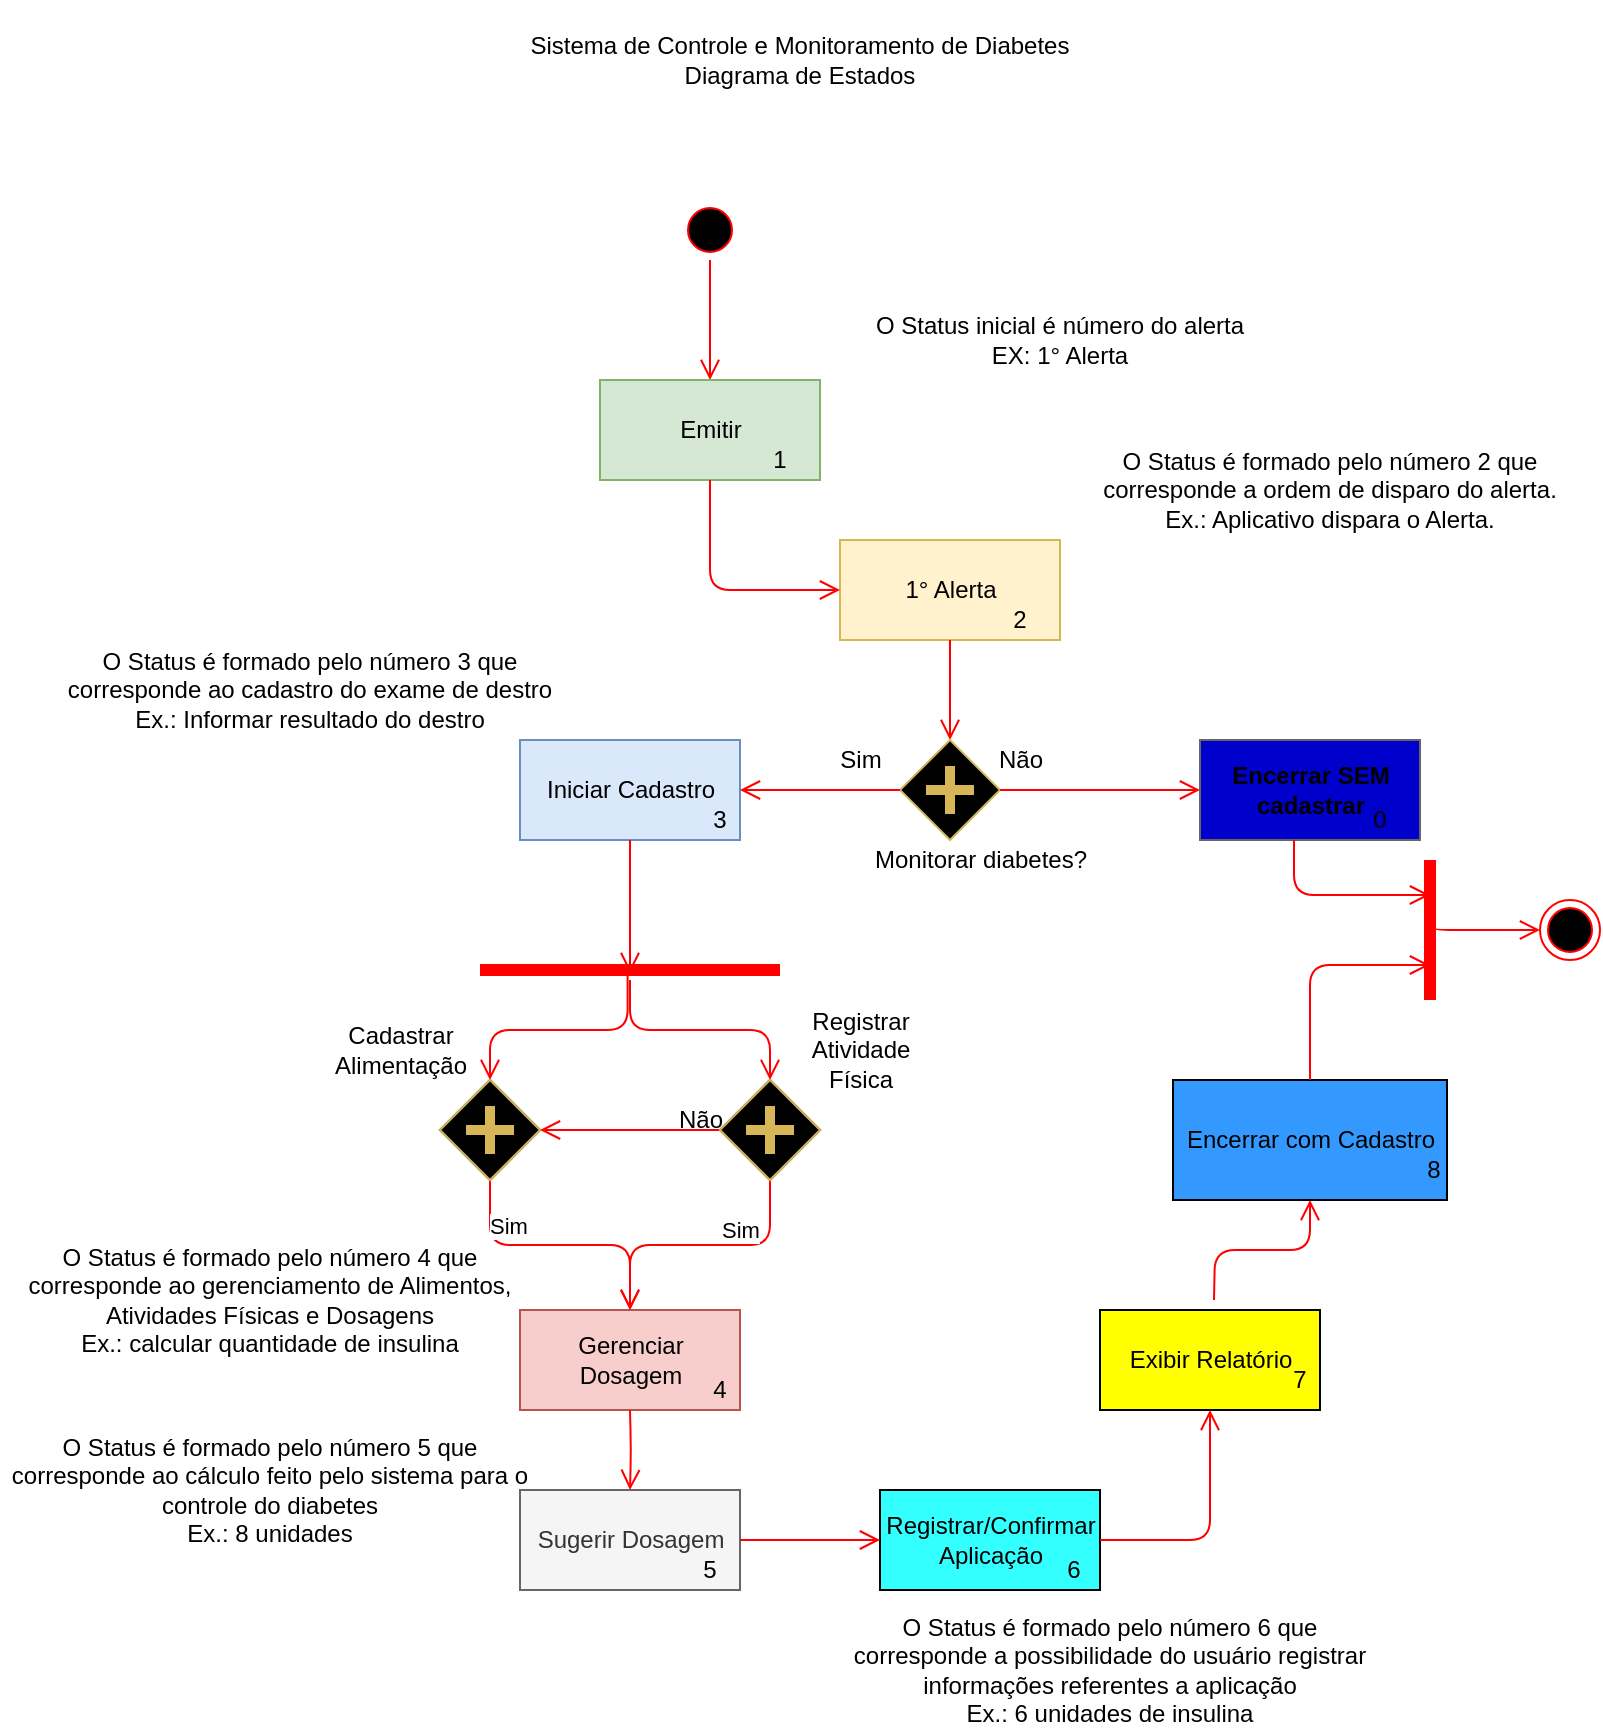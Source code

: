 <mxfile version="14.4.4" type="github">
  <diagram id="cZAnSPEwNa8-6qzHbwGN" name="Page-1">
    <mxGraphModel dx="1021" dy="500" grid="1" gridSize="10" guides="1" tooltips="1" connect="1" arrows="1" fold="1" page="1" pageScale="1" pageWidth="827" pageHeight="1169" math="0" shadow="0">
      <root>
        <mxCell id="0" />
        <mxCell id="1" parent="0" />
        <mxCell id="D2gjq3sX-v1_Xfu4iwsn-1" value="Sistema de Controle e Monitoramento de Diabetes&lt;br&gt;Diagrama de Estados" style="text;html=1;strokeColor=none;fillColor=none;align=center;verticalAlign=middle;whiteSpace=wrap;rounded=0;" vertex="1" parent="1">
          <mxGeometry x="263" width="300" height="60" as="geometry" />
        </mxCell>
        <mxCell id="D2gjq3sX-v1_Xfu4iwsn-2" value="" style="ellipse;html=1;shape=startState;fillColor=#000000;strokeColor=#ff0000;" vertex="1" parent="1">
          <mxGeometry x="353" y="100" width="30" height="30" as="geometry" />
        </mxCell>
        <mxCell id="D2gjq3sX-v1_Xfu4iwsn-3" value="" style="edgeStyle=orthogonalEdgeStyle;html=1;verticalAlign=bottom;endArrow=open;endSize=8;strokeColor=#ff0000;" edge="1" source="D2gjq3sX-v1_Xfu4iwsn-2" parent="1">
          <mxGeometry relative="1" as="geometry">
            <mxPoint x="368" y="190" as="targetPoint" />
          </mxGeometry>
        </mxCell>
        <mxCell id="D2gjq3sX-v1_Xfu4iwsn-4" value="Emitir" style="html=1;fillColor=#d5e8d4;strokeColor=#82b366;" vertex="1" parent="1">
          <mxGeometry x="313" y="190" width="110" height="50" as="geometry" />
        </mxCell>
        <mxCell id="D2gjq3sX-v1_Xfu4iwsn-7" value="1" style="text;html=1;strokeColor=none;fillColor=none;align=center;verticalAlign=middle;whiteSpace=wrap;rounded=0;" vertex="1" parent="1">
          <mxGeometry x="383" y="220" width="40" height="20" as="geometry" />
        </mxCell>
        <mxCell id="D2gjq3sX-v1_Xfu4iwsn-8" value="O Status inicial é número do alerta&lt;br&gt;EX: 1° Alerta" style="text;html=1;strokeColor=none;fillColor=none;align=center;verticalAlign=middle;whiteSpace=wrap;rounded=0;" vertex="1" parent="1">
          <mxGeometry x="443" y="160" width="200" height="20" as="geometry" />
        </mxCell>
        <mxCell id="D2gjq3sX-v1_Xfu4iwsn-9" value="1° Alerta" style="html=1;fillColor=#fff2cc;strokeColor=#d6b656;" vertex="1" parent="1">
          <mxGeometry x="433" y="270" width="110" height="50" as="geometry" />
        </mxCell>
        <mxCell id="D2gjq3sX-v1_Xfu4iwsn-11" value="" style="edgeStyle=orthogonalEdgeStyle;html=1;verticalAlign=bottom;endArrow=open;endSize=8;strokeColor=#ff0000;entryX=0;entryY=0.5;entryDx=0;entryDy=0;exitX=0.5;exitY=1;exitDx=0;exitDy=0;" edge="1" parent="1" source="D2gjq3sX-v1_Xfu4iwsn-4" target="D2gjq3sX-v1_Xfu4iwsn-9">
          <mxGeometry relative="1" as="geometry">
            <mxPoint x="378" y="200" as="targetPoint" />
            <mxPoint x="378" y="140" as="sourcePoint" />
          </mxGeometry>
        </mxCell>
        <mxCell id="D2gjq3sX-v1_Xfu4iwsn-12" value="2" style="text;html=1;strokeColor=none;fillColor=none;align=center;verticalAlign=middle;whiteSpace=wrap;rounded=0;" vertex="1" parent="1">
          <mxGeometry x="503" y="300" width="40" height="20" as="geometry" />
        </mxCell>
        <mxCell id="D2gjq3sX-v1_Xfu4iwsn-13" value="O Status é formado pelo número 2 que corresponde a ordem de disparo do alerta.&lt;br&gt;Ex.: Aplicativo dispara o Alerta." style="text;html=1;strokeColor=none;fillColor=none;align=center;verticalAlign=middle;whiteSpace=wrap;rounded=0;shadow=0;" vertex="1" parent="1">
          <mxGeometry x="543" y="220" width="270" height="50" as="geometry" />
        </mxCell>
        <mxCell id="D2gjq3sX-v1_Xfu4iwsn-15" value="&lt;b&gt;&lt;font color=&quot;#000000&quot;&gt;Encerrar SEM &lt;br&gt;cadastrar&lt;/font&gt;&lt;/b&gt;" style="html=1;strokeColor=#666666;fontColor=#333333;fillColor=#0000CC;" vertex="1" parent="1">
          <mxGeometry x="613" y="370" width="110" height="50" as="geometry" />
        </mxCell>
        <mxCell id="D2gjq3sX-v1_Xfu4iwsn-16" value="" style="edgeStyle=orthogonalEdgeStyle;html=1;verticalAlign=bottom;endArrow=open;endSize=8;strokeColor=#ff0000;entryX=0.5;entryY=0;entryDx=0;entryDy=0;exitX=0.5;exitY=1;exitDx=0;exitDy=0;" edge="1" parent="1" target="D2gjq3sX-v1_Xfu4iwsn-25" source="D2gjq3sX-v1_Xfu4iwsn-9">
          <mxGeometry relative="1" as="geometry">
            <mxPoint x="533" y="280" as="targetPoint" />
            <mxPoint x="523" y="320" as="sourcePoint" />
          </mxGeometry>
        </mxCell>
        <mxCell id="D2gjq3sX-v1_Xfu4iwsn-17" value="0" style="text;html=1;strokeColor=none;fillColor=none;align=center;verticalAlign=middle;whiteSpace=wrap;rounded=0;" vertex="1" parent="1">
          <mxGeometry x="683" y="400" width="40" height="20" as="geometry" />
        </mxCell>
        <mxCell id="D2gjq3sX-v1_Xfu4iwsn-19" value="" style="edgeStyle=orthogonalEdgeStyle;html=1;verticalAlign=bottom;endArrow=open;endSize=8;strokeColor=#ff0000;entryX=0.25;entryY=0.5;entryDx=0;entryDy=0;entryPerimeter=0;" edge="1" parent="1" target="D2gjq3sX-v1_Xfu4iwsn-74">
          <mxGeometry relative="1" as="geometry">
            <mxPoint x="623" y="405" as="targetPoint" />
            <mxPoint x="660" y="420" as="sourcePoint" />
            <Array as="points">
              <mxPoint x="660" y="420" />
              <mxPoint x="660" y="448" />
            </Array>
          </mxGeometry>
        </mxCell>
        <mxCell id="D2gjq3sX-v1_Xfu4iwsn-20" value="Iniciar Cadastro" style="html=1;fillColor=#dae8fc;strokeColor=#6c8ebf;" vertex="1" parent="1">
          <mxGeometry x="273" y="370" width="110" height="50" as="geometry" />
        </mxCell>
        <mxCell id="D2gjq3sX-v1_Xfu4iwsn-21" value="3" style="text;html=1;strokeColor=none;fillColor=none;align=center;verticalAlign=middle;whiteSpace=wrap;rounded=0;" vertex="1" parent="1">
          <mxGeometry x="353" y="400" width="40" height="20" as="geometry" />
        </mxCell>
        <mxCell id="D2gjq3sX-v1_Xfu4iwsn-22" value="O Status é formado pelo número 3 que corresponde ao cadastro do exame de destro&lt;br&gt;Ex.: Informar resultado do destro" style="text;html=1;strokeColor=none;fillColor=none;align=center;verticalAlign=middle;whiteSpace=wrap;rounded=0;shadow=0;" vertex="1" parent="1">
          <mxGeometry x="33" y="320" width="270" height="50" as="geometry" />
        </mxCell>
        <mxCell id="D2gjq3sX-v1_Xfu4iwsn-25" value="" style="shape=mxgraph.bpmn.shape;html=1;verticalLabelPosition=bottom;labelBackgroundColor=#ffffff;verticalAlign=top;align=center;perimeter=rhombusPerimeter;background=gateway;outlineConnect=0;outline=none;symbol=parallelGw;shadow=0;strokeColor=#d6b656;fillColor=#000000;" vertex="1" parent="1">
          <mxGeometry x="463" y="370" width="50" height="50" as="geometry" />
        </mxCell>
        <mxCell id="D2gjq3sX-v1_Xfu4iwsn-26" value="" style="edgeStyle=orthogonalEdgeStyle;html=1;verticalAlign=bottom;endArrow=open;endSize=8;strokeColor=#ff0000;entryX=1;entryY=0.5;entryDx=0;entryDy=0;exitX=0;exitY=0.5;exitDx=0;exitDy=0;" edge="1" parent="1" source="D2gjq3sX-v1_Xfu4iwsn-25" target="D2gjq3sX-v1_Xfu4iwsn-20">
          <mxGeometry relative="1" as="geometry">
            <mxPoint x="498" y="380" as="targetPoint" />
            <mxPoint x="498" y="330" as="sourcePoint" />
          </mxGeometry>
        </mxCell>
        <mxCell id="D2gjq3sX-v1_Xfu4iwsn-27" value="" style="edgeStyle=orthogonalEdgeStyle;html=1;verticalAlign=bottom;endArrow=open;endSize=8;strokeColor=#ff0000;entryX=0;entryY=0.5;entryDx=0;entryDy=0;exitX=1;exitY=0.5;exitDx=0;exitDy=0;" edge="1" parent="1" source="D2gjq3sX-v1_Xfu4iwsn-25" target="D2gjq3sX-v1_Xfu4iwsn-15">
          <mxGeometry relative="1" as="geometry">
            <mxPoint x="393" y="405" as="targetPoint" />
            <mxPoint x="473" y="405" as="sourcePoint" />
          </mxGeometry>
        </mxCell>
        <mxCell id="D2gjq3sX-v1_Xfu4iwsn-28" value="Monitorar diabetes?" style="text;html=1;align=center;verticalAlign=middle;resizable=0;points=[];autosize=1;" vertex="1" parent="1">
          <mxGeometry x="443" y="420" width="120" height="20" as="geometry" />
        </mxCell>
        <mxCell id="D2gjq3sX-v1_Xfu4iwsn-29" value="Não" style="text;html=1;align=center;verticalAlign=middle;resizable=0;points=[];autosize=1;" vertex="1" parent="1">
          <mxGeometry x="503" y="370" width="40" height="20" as="geometry" />
        </mxCell>
        <mxCell id="D2gjq3sX-v1_Xfu4iwsn-30" value="Sim" style="text;html=1;align=center;verticalAlign=middle;resizable=0;points=[];autosize=1;" vertex="1" parent="1">
          <mxGeometry x="423" y="370" width="40" height="20" as="geometry" />
        </mxCell>
        <mxCell id="D2gjq3sX-v1_Xfu4iwsn-32" value="" style="shape=line;html=1;strokeWidth=6;strokeColor=#ff0000;" vertex="1" parent="1">
          <mxGeometry x="253" y="480" width="150" height="10" as="geometry" />
        </mxCell>
        <mxCell id="D2gjq3sX-v1_Xfu4iwsn-33" value="" style="edgeStyle=orthogonalEdgeStyle;html=1;verticalAlign=bottom;endArrow=open;endSize=8;strokeColor=#ff0000;entryX=0.5;entryY=0.647;entryDx=0;entryDy=0;exitX=0.5;exitY=1;exitDx=0;exitDy=0;entryPerimeter=0;" edge="1" parent="1" source="D2gjq3sX-v1_Xfu4iwsn-20" target="D2gjq3sX-v1_Xfu4iwsn-32">
          <mxGeometry relative="1" as="geometry">
            <mxPoint x="678" y="470" as="targetPoint" />
            <mxPoint x="678" y="430" as="sourcePoint" />
          </mxGeometry>
        </mxCell>
        <mxCell id="D2gjq3sX-v1_Xfu4iwsn-36" value="" style="shape=mxgraph.bpmn.shape;html=1;verticalLabelPosition=bottom;labelBackgroundColor=#ffffff;verticalAlign=top;align=center;perimeter=rhombusPerimeter;background=gateway;outlineConnect=0;outline=none;symbol=parallelGw;shadow=0;fillColor=#000000;" vertex="1" parent="1">
          <mxGeometry x="373" y="540" width="50" height="50" as="geometry" />
        </mxCell>
        <mxCell id="D2gjq3sX-v1_Xfu4iwsn-37" value="" style="shape=mxgraph.bpmn.shape;html=1;verticalLabelPosition=bottom;labelBackgroundColor=#ffffff;verticalAlign=top;align=center;perimeter=rhombusPerimeter;background=gateway;outlineConnect=0;outline=none;symbol=parallelGw;shadow=0;" vertex="1" parent="1">
          <mxGeometry x="233" y="540" width="50" height="50" as="geometry" />
        </mxCell>
        <mxCell id="D2gjq3sX-v1_Xfu4iwsn-38" value="Cadastrar &lt;br&gt;Alimentação" style="text;html=1;align=center;verticalAlign=middle;resizable=0;points=[];autosize=1;" vertex="1" parent="1">
          <mxGeometry x="173" y="510" width="80" height="30" as="geometry" />
        </mxCell>
        <mxCell id="D2gjq3sX-v1_Xfu4iwsn-39" value="Registrar&lt;br&gt;Atividade&lt;br&gt;Física" style="text;html=1;align=center;verticalAlign=middle;resizable=0;points=[];autosize=1;" vertex="1" parent="1">
          <mxGeometry x="413" y="500" width="60" height="50" as="geometry" />
        </mxCell>
        <mxCell id="D2gjq3sX-v1_Xfu4iwsn-40" value="Não" style="text;html=1;align=center;verticalAlign=middle;resizable=0;points=[];autosize=1;" vertex="1" parent="1">
          <mxGeometry x="343" y="550" width="40" height="20" as="geometry" />
        </mxCell>
        <mxCell id="D2gjq3sX-v1_Xfu4iwsn-41" value="" style="edgeStyle=orthogonalEdgeStyle;html=1;verticalAlign=bottom;endArrow=open;endSize=8;strokeColor=#ff0000;entryX=1;entryY=0.5;entryDx=0;entryDy=0;exitX=0;exitY=0.5;exitDx=0;exitDy=0;" edge="1" parent="1" source="D2gjq3sX-v1_Xfu4iwsn-36" target="D2gjq3sX-v1_Xfu4iwsn-37">
          <mxGeometry relative="1" as="geometry">
            <mxPoint x="338" y="506.47" as="targetPoint" />
            <mxPoint x="338" y="440" as="sourcePoint" />
          </mxGeometry>
        </mxCell>
        <mxCell id="D2gjq3sX-v1_Xfu4iwsn-42" value="" style="edgeStyle=orthogonalEdgeStyle;html=1;verticalAlign=bottom;endArrow=open;endSize=8;strokeColor=#ff0000;entryX=0.5;entryY=0;entryDx=0;entryDy=0;" edge="1" parent="1" source="D2gjq3sX-v1_Xfu4iwsn-32" target="D2gjq3sX-v1_Xfu4iwsn-36">
          <mxGeometry relative="1" as="geometry">
            <mxPoint x="338" y="496.47" as="targetPoint" />
            <mxPoint x="338" y="430" as="sourcePoint" />
          </mxGeometry>
        </mxCell>
        <mxCell id="D2gjq3sX-v1_Xfu4iwsn-43" value="" style="edgeStyle=orthogonalEdgeStyle;html=1;verticalAlign=bottom;endArrow=open;endSize=8;strokeColor=#ff0000;exitX=0.492;exitY=0.529;exitDx=0;exitDy=0;exitPerimeter=0;" edge="1" parent="1" source="D2gjq3sX-v1_Xfu4iwsn-32" target="D2gjq3sX-v1_Xfu4iwsn-37">
          <mxGeometry relative="1" as="geometry">
            <mxPoint x="388" y="550" as="targetPoint" />
            <mxPoint x="338.059" y="500" as="sourcePoint" />
          </mxGeometry>
        </mxCell>
        <mxCell id="D2gjq3sX-v1_Xfu4iwsn-44" value="Gerenciar &lt;br&gt;Dosagem" style="html=1;fillColor=#f8cecc;strokeColor=#b85450;" vertex="1" parent="1">
          <mxGeometry x="273" y="655" width="110" height="50" as="geometry" />
        </mxCell>
        <mxCell id="D2gjq3sX-v1_Xfu4iwsn-45" value="4" style="text;html=1;strokeColor=none;fillColor=none;align=center;verticalAlign=middle;whiteSpace=wrap;rounded=0;" vertex="1" parent="1">
          <mxGeometry x="353" y="685" width="40" height="20" as="geometry" />
        </mxCell>
        <mxCell id="D2gjq3sX-v1_Xfu4iwsn-46" value="" style="edgeStyle=orthogonalEdgeStyle;html=1;verticalAlign=bottom;endArrow=open;endSize=8;strokeColor=#ff0000;entryX=0.5;entryY=0;entryDx=0;entryDy=0;exitX=0.5;exitY=1;exitDx=0;exitDy=0;" edge="1" parent="1" source="D2gjq3sX-v1_Xfu4iwsn-36" target="D2gjq3sX-v1_Xfu4iwsn-44">
          <mxGeometry relative="1" as="geometry">
            <mxPoint x="408" y="550" as="targetPoint" />
            <mxPoint x="338" y="500" as="sourcePoint" />
          </mxGeometry>
        </mxCell>
        <mxCell id="D2gjq3sX-v1_Xfu4iwsn-48" value="Sim" style="edgeLabel;html=1;align=center;verticalAlign=middle;resizable=0;points=[];" vertex="1" connectable="0" parent="D2gjq3sX-v1_Xfu4iwsn-46">
          <mxGeometry x="-0.569" y="-1" relative="1" as="geometry">
            <mxPoint x="-14" y="-4.41" as="offset" />
          </mxGeometry>
        </mxCell>
        <mxCell id="D2gjq3sX-v1_Xfu4iwsn-47" value="" style="edgeStyle=orthogonalEdgeStyle;html=1;verticalAlign=bottom;endArrow=open;endSize=8;strokeColor=#ff0000;entryX=0.5;entryY=0;entryDx=0;entryDy=0;exitX=0.5;exitY=1;exitDx=0;exitDy=0;" edge="1" parent="1" source="D2gjq3sX-v1_Xfu4iwsn-37" target="D2gjq3sX-v1_Xfu4iwsn-44">
          <mxGeometry relative="1" as="geometry">
            <mxPoint x="338" y="665" as="targetPoint" />
            <mxPoint x="408" y="600" as="sourcePoint" />
          </mxGeometry>
        </mxCell>
        <mxCell id="D2gjq3sX-v1_Xfu4iwsn-49" value="Sim" style="edgeLabel;html=1;align=center;verticalAlign=middle;resizable=0;points=[];" vertex="1" connectable="0" parent="1">
          <mxGeometry x="393" y="625.002" as="geometry">
            <mxPoint x="-126" y="-12" as="offset" />
          </mxGeometry>
        </mxCell>
        <mxCell id="D2gjq3sX-v1_Xfu4iwsn-51" value="O Status é formado pelo número 4 que corresponde ao gerenciamento de Alimentos,&lt;br&gt;Atividades Físicas e Dosagens&lt;br&gt;Ex.: calcular quantidade de insulina" style="text;html=1;strokeColor=none;fillColor=none;align=center;verticalAlign=middle;whiteSpace=wrap;rounded=0;shadow=0;" vertex="1" parent="1">
          <mxGeometry x="13" y="625" width="270" height="50" as="geometry" />
        </mxCell>
        <mxCell id="D2gjq3sX-v1_Xfu4iwsn-52" value="Sugerir Dosagem" style="html=1;fillColor=#f5f5f5;strokeColor=#666666;fontColor=#333333;" vertex="1" parent="1">
          <mxGeometry x="273" y="745" width="110" height="50" as="geometry" />
        </mxCell>
        <mxCell id="D2gjq3sX-v1_Xfu4iwsn-53" value="" style="edgeStyle=orthogonalEdgeStyle;html=1;verticalAlign=bottom;endArrow=open;endSize=8;strokeColor=#ff0000;entryX=0.5;entryY=0;entryDx=0;entryDy=0;" edge="1" parent="1" target="D2gjq3sX-v1_Xfu4iwsn-52">
          <mxGeometry relative="1" as="geometry">
            <mxPoint x="338" y="665" as="targetPoint" />
            <mxPoint x="328" y="705" as="sourcePoint" />
          </mxGeometry>
        </mxCell>
        <mxCell id="D2gjq3sX-v1_Xfu4iwsn-55" value="5" style="text;html=1;strokeColor=none;fillColor=none;align=center;verticalAlign=middle;whiteSpace=wrap;rounded=0;" vertex="1" parent="1">
          <mxGeometry x="348" y="775" width="40" height="20" as="geometry" />
        </mxCell>
        <mxCell id="D2gjq3sX-v1_Xfu4iwsn-56" value="O Status é formado pelo número 5 que corresponde ao cálculo feito pelo sistema para o controle do diabetes&lt;br&gt;Ex.: 8 unidades" style="text;html=1;strokeColor=none;fillColor=none;align=center;verticalAlign=middle;whiteSpace=wrap;rounded=0;shadow=0;" vertex="1" parent="1">
          <mxGeometry x="13" y="720" width="270" height="50" as="geometry" />
        </mxCell>
        <mxCell id="D2gjq3sX-v1_Xfu4iwsn-57" value="Registrar/Confirmar&lt;br&gt;Aplicação" style="html=1;fillColor=#33FFFF;" vertex="1" parent="1">
          <mxGeometry x="453" y="745" width="110" height="50" as="geometry" />
        </mxCell>
        <mxCell id="D2gjq3sX-v1_Xfu4iwsn-58" value="6" style="text;html=1;strokeColor=none;fillColor=none;align=center;verticalAlign=middle;whiteSpace=wrap;rounded=0;" vertex="1" parent="1">
          <mxGeometry x="530" y="775" width="40" height="20" as="geometry" />
        </mxCell>
        <mxCell id="D2gjq3sX-v1_Xfu4iwsn-59" value="O Status é formado pelo número 6 que corresponde a possibilidade do usuário registrar informações referentes a aplicação&lt;br&gt;Ex.: 6 unidades de insulina" style="text;html=1;strokeColor=none;fillColor=none;align=center;verticalAlign=middle;whiteSpace=wrap;rounded=0;shadow=0;" vertex="1" parent="1">
          <mxGeometry x="433" y="810" width="270" height="50" as="geometry" />
        </mxCell>
        <mxCell id="D2gjq3sX-v1_Xfu4iwsn-60" value="" style="edgeStyle=orthogonalEdgeStyle;html=1;verticalAlign=bottom;endArrow=open;endSize=8;strokeColor=#ff0000;entryX=0;entryY=0.5;entryDx=0;entryDy=0;exitX=1;exitY=0.5;exitDx=0;exitDy=0;" edge="1" parent="1" source="D2gjq3sX-v1_Xfu4iwsn-52" target="D2gjq3sX-v1_Xfu4iwsn-57">
          <mxGeometry relative="1" as="geometry">
            <mxPoint x="338.0" y="755" as="targetPoint" />
            <mxPoint x="338.0" y="715" as="sourcePoint" />
          </mxGeometry>
        </mxCell>
        <mxCell id="D2gjq3sX-v1_Xfu4iwsn-66" value="Exibir Relatório" style="html=1;fillColor=#FFFF00;" vertex="1" parent="1">
          <mxGeometry x="563" y="655" width="110" height="50" as="geometry" />
        </mxCell>
        <mxCell id="D2gjq3sX-v1_Xfu4iwsn-67" value="" style="edgeStyle=orthogonalEdgeStyle;html=1;verticalAlign=bottom;endArrow=open;endSize=8;strokeColor=#ff0000;entryX=0.5;entryY=1;entryDx=0;entryDy=0;exitX=1;exitY=0.5;exitDx=0;exitDy=0;" edge="1" parent="1" source="D2gjq3sX-v1_Xfu4iwsn-57" target="D2gjq3sX-v1_Xfu4iwsn-66">
          <mxGeometry relative="1" as="geometry">
            <mxPoint x="463.0" y="780" as="targetPoint" />
            <mxPoint x="393.0" y="780" as="sourcePoint" />
          </mxGeometry>
        </mxCell>
        <mxCell id="D2gjq3sX-v1_Xfu4iwsn-68" value="7" style="text;html=1;strokeColor=none;fillColor=none;align=center;verticalAlign=middle;whiteSpace=wrap;rounded=0;" vertex="1" parent="1">
          <mxGeometry x="643" y="680" width="40" height="20" as="geometry" />
        </mxCell>
        <mxCell id="D2gjq3sX-v1_Xfu4iwsn-69" value="Encerrar com Cadastro" style="html=1;fillColor=#3399FF;" vertex="1" parent="1">
          <mxGeometry x="599.5" y="540" width="137" height="60" as="geometry" />
        </mxCell>
        <mxCell id="D2gjq3sX-v1_Xfu4iwsn-70" value="" style="edgeStyle=orthogonalEdgeStyle;html=1;verticalAlign=bottom;endArrow=open;endSize=8;strokeColor=#ff0000;entryX=0.5;entryY=1;entryDx=0;entryDy=0;" edge="1" parent="1" target="D2gjq3sX-v1_Xfu4iwsn-69">
          <mxGeometry relative="1" as="geometry">
            <mxPoint x="628.0" y="715" as="targetPoint" />
            <mxPoint x="620" y="650" as="sourcePoint" />
          </mxGeometry>
        </mxCell>
        <mxCell id="D2gjq3sX-v1_Xfu4iwsn-72" value="8" style="text;html=1;strokeColor=none;fillColor=none;align=center;verticalAlign=middle;whiteSpace=wrap;rounded=0;" vertex="1" parent="1">
          <mxGeometry x="710" y="575" width="40" height="20" as="geometry" />
        </mxCell>
        <mxCell id="D2gjq3sX-v1_Xfu4iwsn-18" value="" style="ellipse;html=1;shape=endState;fillColor=#000000;strokeColor=#ff0000;shadow=0;" vertex="1" parent="1">
          <mxGeometry x="783" y="450" width="30" height="30" as="geometry" />
        </mxCell>
        <mxCell id="D2gjq3sX-v1_Xfu4iwsn-73" value="" style="edgeStyle=orthogonalEdgeStyle;html=1;verticalAlign=bottom;endArrow=open;endSize=8;strokeColor=#ff0000;exitX=0.5;exitY=0;exitDx=0;exitDy=0;entryX=0.75;entryY=0.5;entryDx=0;entryDy=0;entryPerimeter=0;" edge="1" parent="1" source="D2gjq3sX-v1_Xfu4iwsn-69" target="D2gjq3sX-v1_Xfu4iwsn-74">
          <mxGeometry relative="1" as="geometry">
            <mxPoint x="770" y="470" as="targetPoint" />
            <mxPoint x="668" y="540" as="sourcePoint" />
            <Array as="points">
              <mxPoint x="668" y="483" />
            </Array>
          </mxGeometry>
        </mxCell>
        <mxCell id="D2gjq3sX-v1_Xfu4iwsn-74" value="" style="shape=line;html=1;strokeWidth=6;strokeColor=#ff0000;direction=south;" vertex="1" parent="1">
          <mxGeometry x="723" y="430" width="10" height="70" as="geometry" />
        </mxCell>
        <mxCell id="D2gjq3sX-v1_Xfu4iwsn-76" value="" style="edgeStyle=orthogonalEdgeStyle;html=1;verticalAlign=bottom;endArrow=open;endSize=8;strokeColor=#ff0000;exitX=0.471;exitY=0.3;exitDx=0;exitDy=0;entryX=0;entryY=0.5;entryDx=0;entryDy=0;exitPerimeter=0;" edge="1" parent="1" source="D2gjq3sX-v1_Xfu4iwsn-74" target="D2gjq3sX-v1_Xfu4iwsn-18">
          <mxGeometry relative="1" as="geometry">
            <mxPoint x="738" y="492.5" as="targetPoint" />
            <mxPoint x="678" y="550" as="sourcePoint" />
            <Array as="points">
              <mxPoint x="730" y="465" />
            </Array>
          </mxGeometry>
        </mxCell>
        <mxCell id="D2gjq3sX-v1_Xfu4iwsn-77" value="" style="shape=mxgraph.bpmn.shape;html=1;verticalLabelPosition=bottom;labelBackgroundColor=#ffffff;verticalAlign=top;align=center;perimeter=rhombusPerimeter;background=gateway;outlineConnect=0;outline=none;symbol=parallelGw;shadow=0;strokeColor=#d6b656;fillColor=#000000;" vertex="1" parent="1">
          <mxGeometry x="373" y="540" width="50" height="50" as="geometry" />
        </mxCell>
        <mxCell id="D2gjq3sX-v1_Xfu4iwsn-78" value="" style="shape=mxgraph.bpmn.shape;html=1;verticalLabelPosition=bottom;labelBackgroundColor=#ffffff;verticalAlign=top;align=center;perimeter=rhombusPerimeter;background=gateway;outlineConnect=0;outline=none;symbol=parallelGw;shadow=0;strokeColor=#d6b656;fillColor=#000000;" vertex="1" parent="1">
          <mxGeometry x="233" y="540" width="50" height="50" as="geometry" />
        </mxCell>
      </root>
    </mxGraphModel>
  </diagram>
</mxfile>
